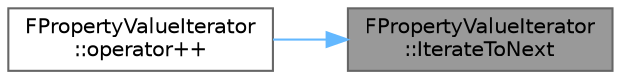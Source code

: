 digraph "FPropertyValueIterator::IterateToNext"
{
 // INTERACTIVE_SVG=YES
 // LATEX_PDF_SIZE
  bgcolor="transparent";
  edge [fontname=Helvetica,fontsize=10,labelfontname=Helvetica,labelfontsize=10];
  node [fontname=Helvetica,fontsize=10,shape=box,height=0.2,width=0.4];
  rankdir="RL";
  Node1 [id="Node000001",label="FPropertyValueIterator\l::IterateToNext",height=0.2,width=0.4,color="gray40", fillcolor="grey60", style="filled", fontcolor="black",tooltip="Iterates to next property being checked for or until reaching the end of the structure."];
  Node1 -> Node2 [id="edge1_Node000001_Node000002",dir="back",color="steelblue1",style="solid",tooltip=" "];
  Node2 [id="Node000002",label="FPropertyValueIterator\l::operator++",height=0.2,width=0.4,color="grey40", fillcolor="white", style="filled",URL="$d0/d70/classFPropertyValueIterator.html#af54e208e1e2eaf447d436682ef9c984d",tooltip="Increments iterator."];
}
